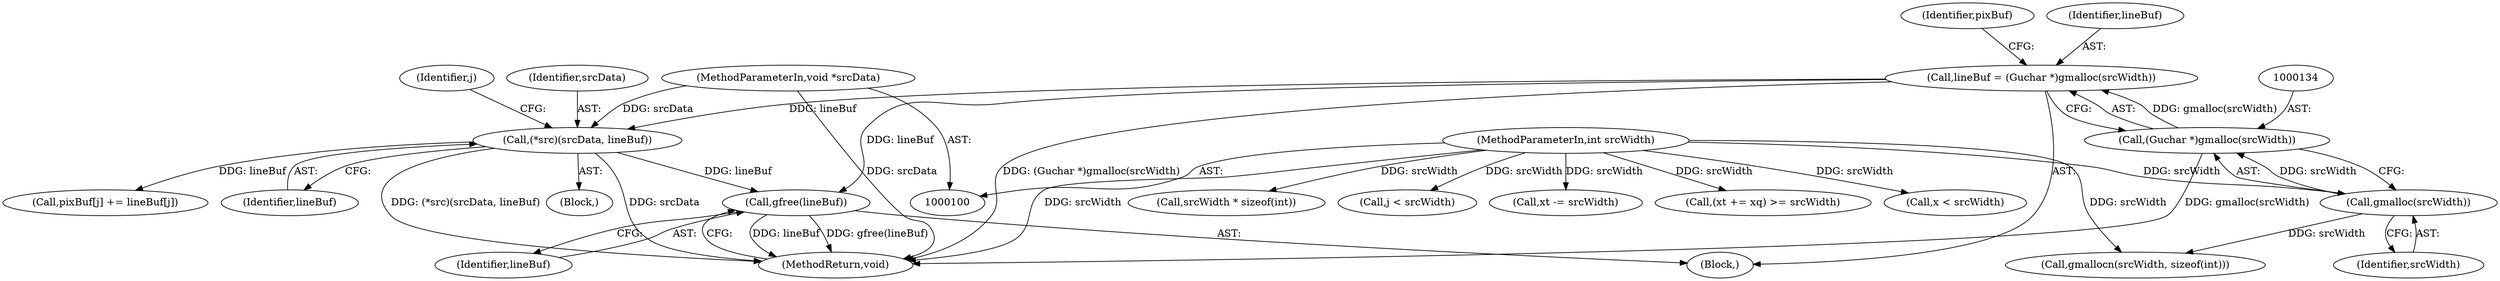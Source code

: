 digraph "0_poppler_957aa252912cde85d76c41e9710b33425a82b696@API" {
"1000289" [label="(Call,gfree(lineBuf))"];
"1000198" [label="(Call,(*src)(srcData, lineBuf))"];
"1000102" [label="(MethodParameterIn,void *srcData)"];
"1000131" [label="(Call,lineBuf = (Guchar *)gmalloc(srcWidth))"];
"1000133" [label="(Call,(Guchar *)gmalloc(srcWidth))"];
"1000135" [label="(Call,gmalloc(srcWidth))"];
"1000103" [label="(MethodParameterIn,int srcWidth)"];
"1000205" [label="(Call,j < srcWidth)"];
"1000135" [label="(Call,gmalloc(srcWidth))"];
"1000138" [label="(Identifier,pixBuf)"];
"1000245" [label="(Call,xt -= srcWidth)"];
"1000203" [label="(Identifier,j)"];
"1000211" [label="(Call,pixBuf[j] += lineBuf[j])"];
"1000108" [label="(Block,)"];
"1000239" [label="(Call,(xt += xq) >= srcWidth)"];
"1000200" [label="(Identifier,lineBuf)"];
"1000131" [label="(Call,lineBuf = (Guchar *)gmalloc(srcWidth))"];
"1000289" [label="(Call,gfree(lineBuf))"];
"1000290" [label="(Identifier,lineBuf)"];
"1000232" [label="(Call,x < srcWidth)"];
"1000132" [label="(Identifier,lineBuf)"];
"1000291" [label="(MethodReturn,void)"];
"1000199" [label="(Identifier,srcData)"];
"1000141" [label="(Call,gmallocn(srcWidth, sizeof(int)))"];
"1000198" [label="(Call,(*src)(srcData, lineBuf))"];
"1000133" [label="(Call,(Guchar *)gmalloc(srcWidth))"];
"1000184" [label="(Call,srcWidth * sizeof(int))"];
"1000103" [label="(MethodParameterIn,int srcWidth)"];
"1000136" [label="(Identifier,srcWidth)"];
"1000102" [label="(MethodParameterIn,void *srcData)"];
"1000197" [label="(Block,)"];
"1000289" -> "1000108"  [label="AST: "];
"1000289" -> "1000290"  [label="CFG: "];
"1000290" -> "1000289"  [label="AST: "];
"1000291" -> "1000289"  [label="CFG: "];
"1000289" -> "1000291"  [label="DDG: lineBuf"];
"1000289" -> "1000291"  [label="DDG: gfree(lineBuf)"];
"1000198" -> "1000289"  [label="DDG: lineBuf"];
"1000131" -> "1000289"  [label="DDG: lineBuf"];
"1000198" -> "1000197"  [label="AST: "];
"1000198" -> "1000200"  [label="CFG: "];
"1000199" -> "1000198"  [label="AST: "];
"1000200" -> "1000198"  [label="AST: "];
"1000203" -> "1000198"  [label="CFG: "];
"1000198" -> "1000291"  [label="DDG: srcData"];
"1000198" -> "1000291"  [label="DDG: (*src)(srcData, lineBuf)"];
"1000102" -> "1000198"  [label="DDG: srcData"];
"1000131" -> "1000198"  [label="DDG: lineBuf"];
"1000198" -> "1000211"  [label="DDG: lineBuf"];
"1000102" -> "1000100"  [label="AST: "];
"1000102" -> "1000291"  [label="DDG: srcData"];
"1000131" -> "1000108"  [label="AST: "];
"1000131" -> "1000133"  [label="CFG: "];
"1000132" -> "1000131"  [label="AST: "];
"1000133" -> "1000131"  [label="AST: "];
"1000138" -> "1000131"  [label="CFG: "];
"1000131" -> "1000291"  [label="DDG: (Guchar *)gmalloc(srcWidth)"];
"1000133" -> "1000131"  [label="DDG: gmalloc(srcWidth)"];
"1000133" -> "1000135"  [label="CFG: "];
"1000134" -> "1000133"  [label="AST: "];
"1000135" -> "1000133"  [label="AST: "];
"1000133" -> "1000291"  [label="DDG: gmalloc(srcWidth)"];
"1000135" -> "1000133"  [label="DDG: srcWidth"];
"1000135" -> "1000136"  [label="CFG: "];
"1000136" -> "1000135"  [label="AST: "];
"1000103" -> "1000135"  [label="DDG: srcWidth"];
"1000135" -> "1000141"  [label="DDG: srcWidth"];
"1000103" -> "1000100"  [label="AST: "];
"1000103" -> "1000291"  [label="DDG: srcWidth"];
"1000103" -> "1000141"  [label="DDG: srcWidth"];
"1000103" -> "1000184"  [label="DDG: srcWidth"];
"1000103" -> "1000205"  [label="DDG: srcWidth"];
"1000103" -> "1000232"  [label="DDG: srcWidth"];
"1000103" -> "1000239"  [label="DDG: srcWidth"];
"1000103" -> "1000245"  [label="DDG: srcWidth"];
}

